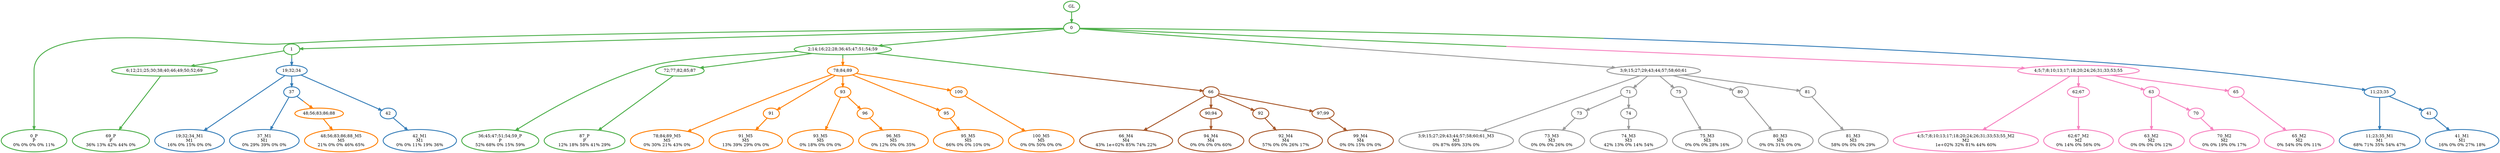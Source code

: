 digraph T {
	{
		rank=same
		62 [penwidth=3,colorscheme=set19,color=3,label="0_P\nP\n0% 0% 0% 0% 11%"]
		59 [penwidth=3,colorscheme=set19,color=3,label="69_P\nP\n36% 13% 42% 44% 0%"]
		57 [penwidth=3,colorscheme=set19,color=3,label="36;45;47;51;54;59_P\nP\n52% 68% 0% 15% 59%"]
		55 [penwidth=3,colorscheme=set19,color=3,label="87_P\nP\n12% 18% 58% 41% 29%"]
		54 [penwidth=3,colorscheme=set19,color=2,label="19;32;34_M1\nM1\n16% 0% 15% 0% 0%"]
		52 [penwidth=3,colorscheme=set19,color=2,label="37_M1\nM1\n0% 29% 39% 0% 0%"]
		50 [penwidth=3,colorscheme=set19,color=2,label="42_M1\nM1\n0% 0% 11% 19% 36%"]
		49 [penwidth=3,colorscheme=set19,color=2,label="11;23;35_M1\nM1\n68% 71% 35% 54% 47%"]
		47 [penwidth=3,colorscheme=set19,color=2,label="41_M1\nM1\n16% 0% 0% 27% 18%"]
		46 [penwidth=3,colorscheme=set19,color=8,label="4;5;7;8;10;13;17;18;20;24;26;31;33;53;55_M2\nM2\n1e+02% 32% 81% 44% 60%"]
		44 [penwidth=3,colorscheme=set19,color=8,label="62;67_M2\nM2\n0% 14% 0% 56% 0%"]
		42 [penwidth=3,colorscheme=set19,color=8,label="63_M2\nM2\n0% 0% 0% 0% 12%"]
		40 [penwidth=3,colorscheme=set19,color=8,label="70_M2\nM2\n0% 0% 19% 0% 17%"]
		38 [penwidth=3,colorscheme=set19,color=8,label="65_M2\nM2\n0% 54% 0% 0% 11%"]
		37 [penwidth=3,colorscheme=set19,color=9,label="3;9;15;27;29;43;44;57;58;60;61_M3\nM3\n0% 87% 69% 33% 0%"]
		34 [penwidth=3,colorscheme=set19,color=9,label="73_M3\nM3\n0% 0% 0% 26% 0%"]
		32 [penwidth=3,colorscheme=set19,color=9,label="74_M3\nM3\n42% 13% 0% 14% 54%"]
		30 [penwidth=3,colorscheme=set19,color=9,label="75_M3\nM3\n0% 0% 0% 28% 16%"]
		28 [penwidth=3,colorscheme=set19,color=9,label="80_M3\nM3\n0% 0% 31% 0% 0%"]
		26 [penwidth=3,colorscheme=set19,color=9,label="81_M3\nM3\n58% 0% 0% 0% 29%"]
		25 [penwidth=3,colorscheme=set19,color=7,label="66_M4\nM4\n43% 1e+02% 85% 74% 22%"]
		23 [penwidth=3,colorscheme=set19,color=7,label="94_M4\nM4\n0% 0% 0% 0% 60%"]
		21 [penwidth=3,colorscheme=set19,color=7,label="92_M4\nM4\n57% 0% 0% 26% 17%"]
		19 [penwidth=3,colorscheme=set19,color=7,label="99_M4\nM4\n0% 0% 15% 0% 0%"]
		18 [penwidth=3,colorscheme=set19,color=5,label="48;56;83;86;88_M5\nM5\n21% 0% 0% 46% 65%"]
		17 [penwidth=3,colorscheme=set19,color=5,label="78;84;89_M5\nM5\n0% 30% 21% 43% 0%"]
		15 [penwidth=3,colorscheme=set19,color=5,label="91_M5\nM5\n13% 39% 29% 0% 0%"]
		13 [penwidth=3,colorscheme=set19,color=5,label="93_M5\nM5\n0% 18% 0% 0% 0%"]
		11 [penwidth=3,colorscheme=set19,color=5,label="96_M5\nM5\n0% 12% 0% 0% 35%"]
		9 [penwidth=3,colorscheme=set19,color=5,label="95_M5\nM5\n66% 0% 0% 10% 0%"]
		7 [penwidth=3,colorscheme=set19,color=5,label="100_M5\nM5\n0% 0% 50% 0% 0%"]
	}
	64 [penwidth=3,colorscheme=set19,color=3,label="GL"]
	63 [penwidth=3,colorscheme=set19,color=3,label="0"]
	61 [penwidth=3,colorscheme=set19,color=3,label="1"]
	60 [penwidth=3,colorscheme=set19,color=3,label="6;12;21;25;30;38;40;46;49;50;52;69"]
	58 [penwidth=3,colorscheme=set19,color=3,label="2;14;16;22;28;36;45;47;51;54;59"]
	56 [penwidth=3,colorscheme=set19,color=3,label="72;77;82;85;87"]
	53 [penwidth=3,colorscheme=set19,color=2,label="37"]
	51 [penwidth=3,colorscheme=set19,color=2,label="42"]
	48 [penwidth=3,colorscheme=set19,color=2,label="41"]
	45 [penwidth=3,colorscheme=set19,color=8,label="62;67"]
	43 [penwidth=3,colorscheme=set19,color=8,label="63"]
	41 [penwidth=3,colorscheme=set19,color=8,label="70"]
	39 [penwidth=3,colorscheme=set19,color=8,label="65"]
	36 [penwidth=3,colorscheme=set19,color=9,label="71"]
	35 [penwidth=3,colorscheme=set19,color=9,label="73"]
	33 [penwidth=3,colorscheme=set19,color=9,label="74"]
	31 [penwidth=3,colorscheme=set19,color=9,label="75"]
	29 [penwidth=3,colorscheme=set19,color=9,label="80"]
	27 [penwidth=3,colorscheme=set19,color=9,label="81"]
	24 [penwidth=3,colorscheme=set19,color=7,label="90;94"]
	22 [penwidth=3,colorscheme=set19,color=7,label="92"]
	20 [penwidth=3,colorscheme=set19,color=7,label="97;99"]
	16 [penwidth=3,colorscheme=set19,color=5,label="91"]
	14 [penwidth=3,colorscheme=set19,color=5,label="93"]
	12 [penwidth=3,colorscheme=set19,color=5,label="96"]
	10 [penwidth=3,colorscheme=set19,color=5,label="95"]
	8 [penwidth=3,colorscheme=set19,color=5,label="100"]
	6 [penwidth=3,colorscheme=set19,color=5,label="48;56;83;86;88"]
	5 [penwidth=3,colorscheme=set19,color=5,label="78;84;89"]
	4 [penwidth=3,colorscheme=set19,color=7,label="66"]
	3 [penwidth=3,colorscheme=set19,color=9,label="3;9;15;27;29;43;44;57;58;60;61"]
	2 [penwidth=3,colorscheme=set19,color=8,label="4;5;7;8;10;13;17;18;20;24;26;31;33;53;55"]
	1 [penwidth=3,colorscheme=set19,color=2,label="19;32;34"]
	0 [penwidth=3,colorscheme=set19,color=2,label="11;23;35"]
	64 -> 63 [penwidth=3,colorscheme=set19,color=3]
	63 -> 62 [penwidth=3,colorscheme=set19,color=3]
	63 -> 61 [penwidth=3,colorscheme=set19,color=3]
	63 -> 58 [penwidth=3,colorscheme=set19,color=3]
	63 -> 3 [penwidth=3,colorscheme=set19,color="3;0.5:9"]
	63 -> 2 [penwidth=3,colorscheme=set19,color="3;0.5:8"]
	63 -> 0 [penwidth=3,colorscheme=set19,color="3;0.5:2"]
	61 -> 60 [penwidth=3,colorscheme=set19,color=3]
	61 -> 1 [penwidth=3,colorscheme=set19,color="3;0.5:2"]
	60 -> 59 [penwidth=3,colorscheme=set19,color=3]
	58 -> 57 [penwidth=3,colorscheme=set19,color=3]
	58 -> 56 [penwidth=3,colorscheme=set19,color=3]
	58 -> 5 [penwidth=3,colorscheme=set19,color="3;0.5:5"]
	58 -> 4 [penwidth=3,colorscheme=set19,color="3;0.5:7"]
	56 -> 55 [penwidth=3,colorscheme=set19,color=3]
	53 -> 52 [penwidth=3,colorscheme=set19,color=2]
	53 -> 6 [penwidth=3,colorscheme=set19,color="2;0.5:5"]
	51 -> 50 [penwidth=3,colorscheme=set19,color=2]
	48 -> 47 [penwidth=3,colorscheme=set19,color=2]
	45 -> 44 [penwidth=3,colorscheme=set19,color=8]
	43 -> 42 [penwidth=3,colorscheme=set19,color=8]
	43 -> 41 [penwidth=3,colorscheme=set19,color=8]
	41 -> 40 [penwidth=3,colorscheme=set19,color=8]
	39 -> 38 [penwidth=3,colorscheme=set19,color=8]
	36 -> 35 [penwidth=3,colorscheme=set19,color=9]
	36 -> 33 [penwidth=3,colorscheme=set19,color=9]
	35 -> 34 [penwidth=3,colorscheme=set19,color=9]
	33 -> 32 [penwidth=3,colorscheme=set19,color=9]
	31 -> 30 [penwidth=3,colorscheme=set19,color=9]
	29 -> 28 [penwidth=3,colorscheme=set19,color=9]
	27 -> 26 [penwidth=3,colorscheme=set19,color=9]
	24 -> 23 [penwidth=3,colorscheme=set19,color=7]
	22 -> 21 [penwidth=3,colorscheme=set19,color=7]
	20 -> 19 [penwidth=3,colorscheme=set19,color=7]
	16 -> 15 [penwidth=3,colorscheme=set19,color=5]
	14 -> 13 [penwidth=3,colorscheme=set19,color=5]
	14 -> 12 [penwidth=3,colorscheme=set19,color=5]
	12 -> 11 [penwidth=3,colorscheme=set19,color=5]
	10 -> 9 [penwidth=3,colorscheme=set19,color=5]
	8 -> 7 [penwidth=3,colorscheme=set19,color=5]
	6 -> 18 [penwidth=3,colorscheme=set19,color=5]
	5 -> 17 [penwidth=3,colorscheme=set19,color=5]
	5 -> 16 [penwidth=3,colorscheme=set19,color=5]
	5 -> 14 [penwidth=3,colorscheme=set19,color=5]
	5 -> 10 [penwidth=3,colorscheme=set19,color=5]
	5 -> 8 [penwidth=3,colorscheme=set19,color=5]
	4 -> 25 [penwidth=3,colorscheme=set19,color=7]
	4 -> 24 [penwidth=3,colorscheme=set19,color=7]
	4 -> 22 [penwidth=3,colorscheme=set19,color=7]
	4 -> 20 [penwidth=3,colorscheme=set19,color=7]
	3 -> 37 [penwidth=3,colorscheme=set19,color=9]
	3 -> 36 [penwidth=3,colorscheme=set19,color=9]
	3 -> 31 [penwidth=3,colorscheme=set19,color=9]
	3 -> 29 [penwidth=3,colorscheme=set19,color=9]
	3 -> 27 [penwidth=3,colorscheme=set19,color=9]
	2 -> 46 [penwidth=3,colorscheme=set19,color=8]
	2 -> 45 [penwidth=3,colorscheme=set19,color=8]
	2 -> 43 [penwidth=3,colorscheme=set19,color=8]
	2 -> 39 [penwidth=3,colorscheme=set19,color=8]
	1 -> 54 [penwidth=3,colorscheme=set19,color=2]
	1 -> 53 [penwidth=3,colorscheme=set19,color=2]
	1 -> 51 [penwidth=3,colorscheme=set19,color=2]
	0 -> 49 [penwidth=3,colorscheme=set19,color=2]
	0 -> 48 [penwidth=3,colorscheme=set19,color=2]
}

